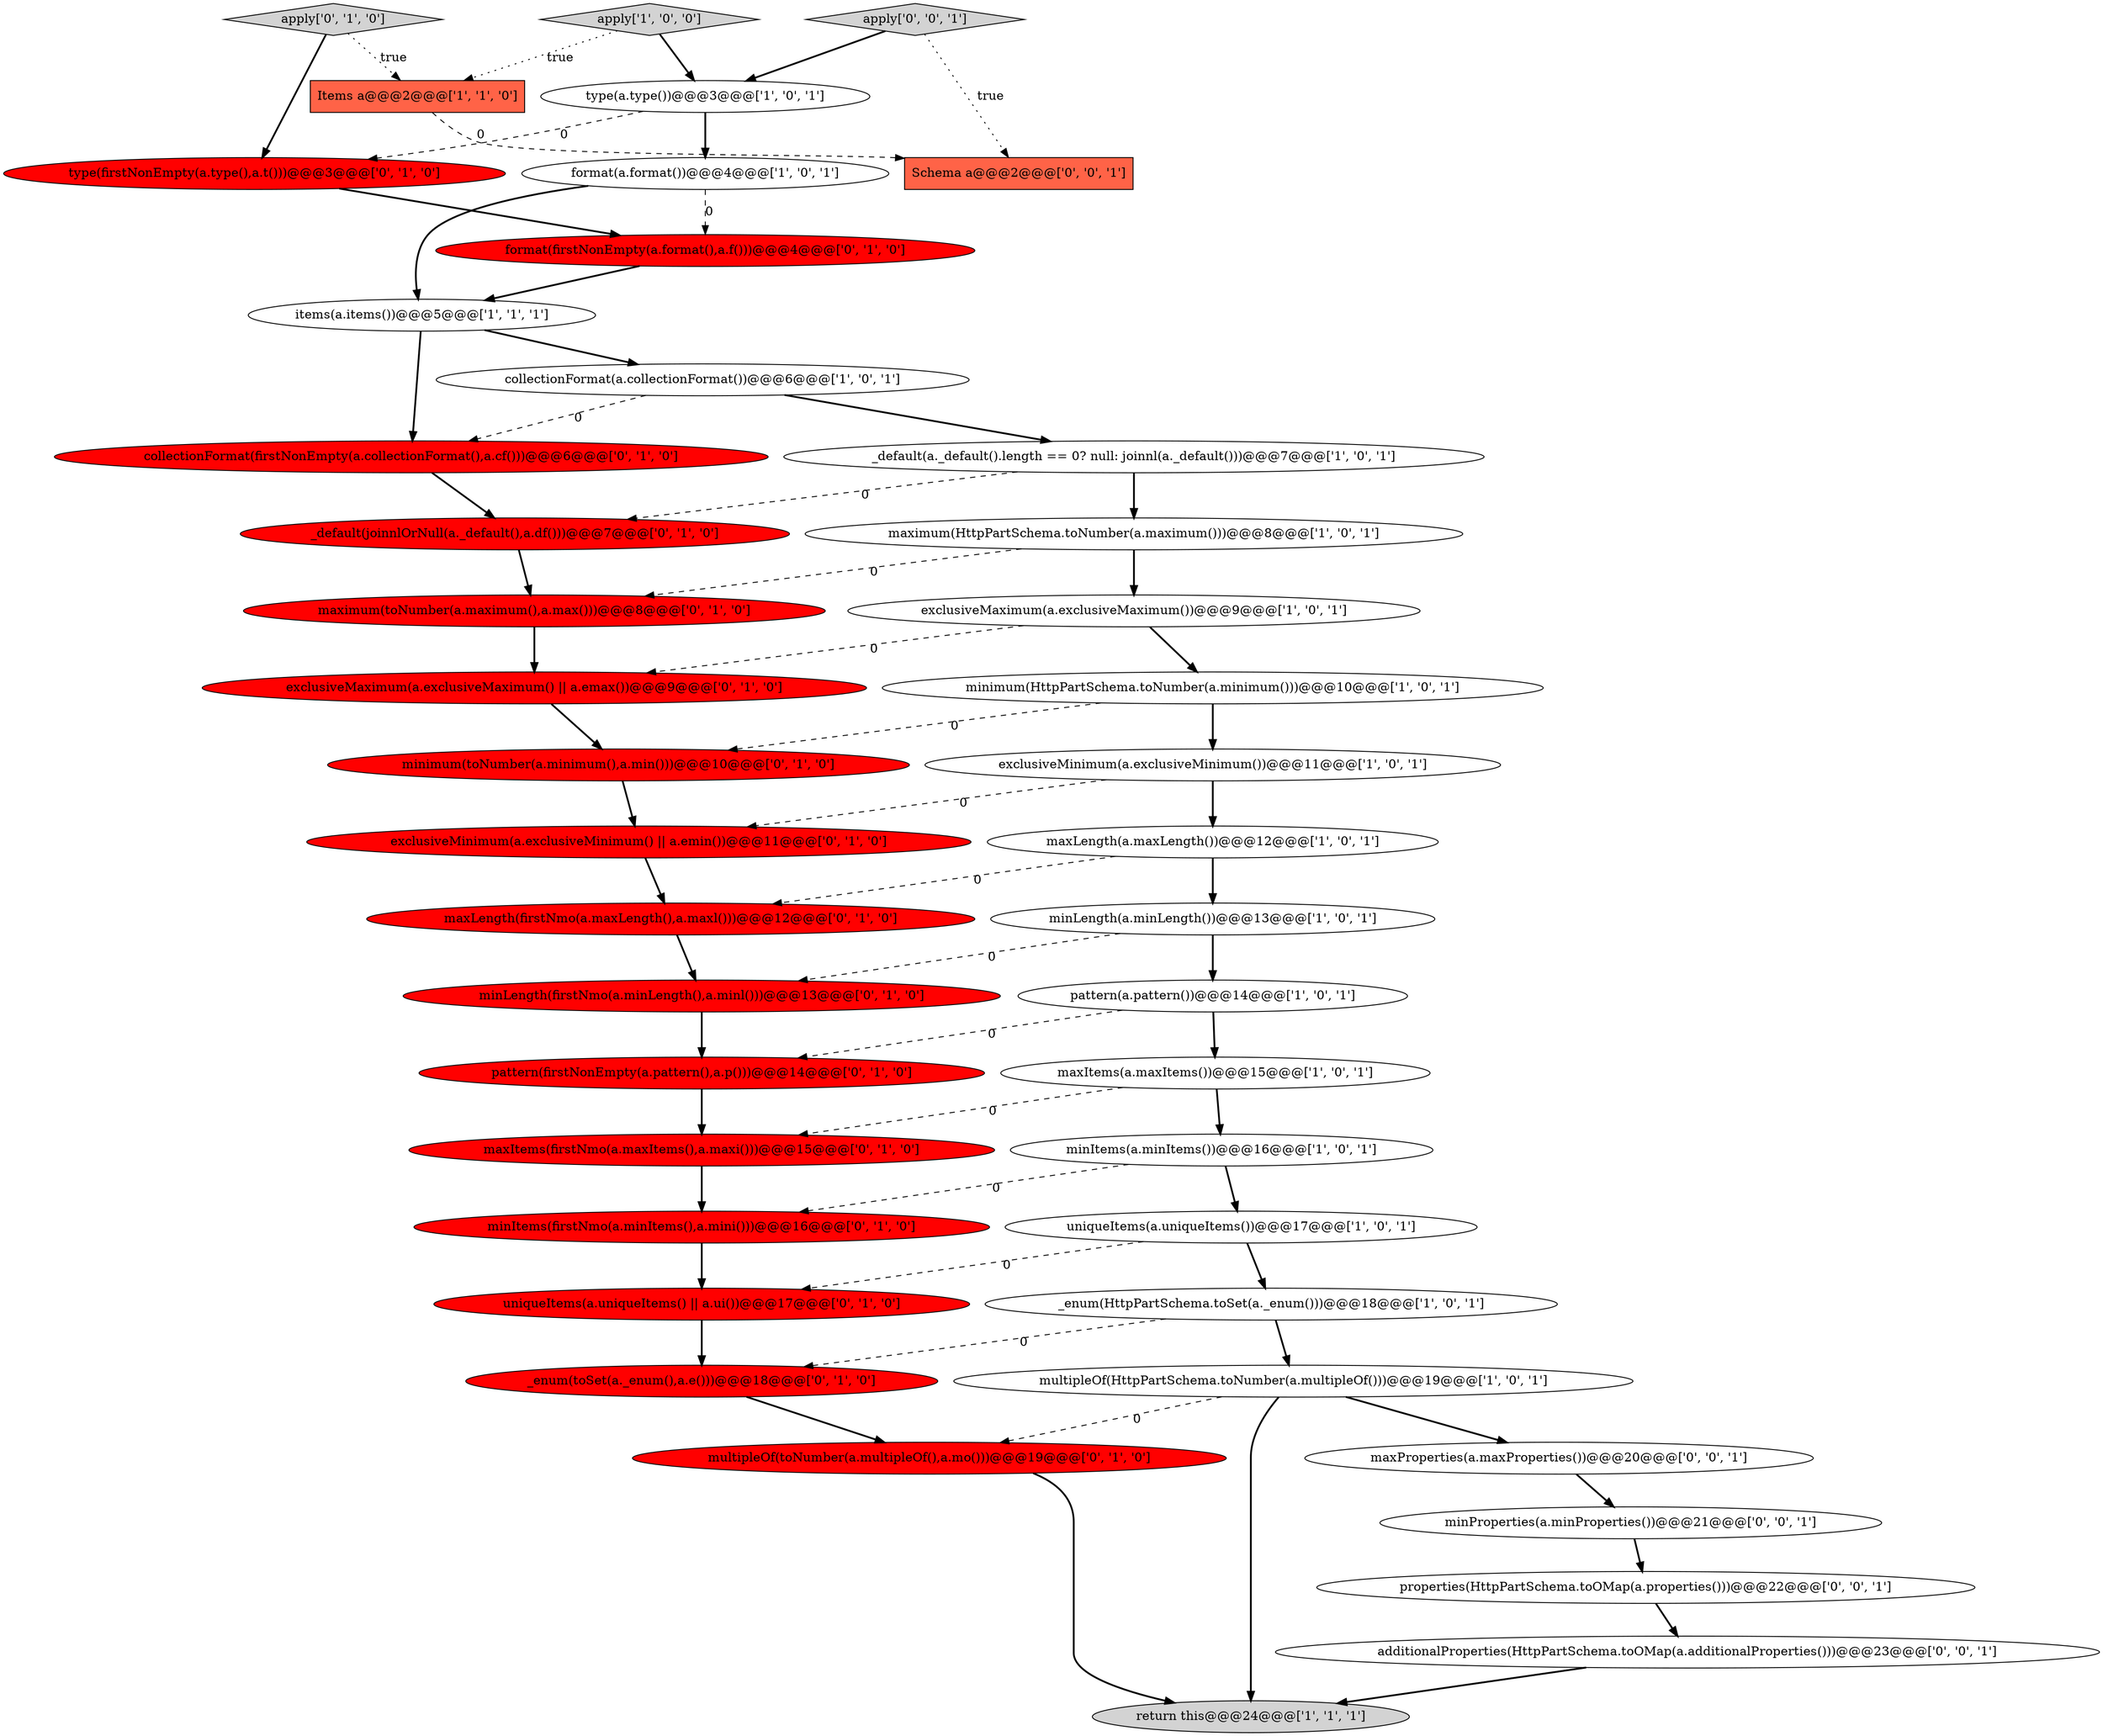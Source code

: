 digraph {
18 [style = filled, label = "pattern(a.pattern())@@@14@@@['1', '0', '1']", fillcolor = white, shape = ellipse image = "AAA0AAABBB1BBB"];
13 [style = filled, label = "return this@@@24@@@['1', '1', '1']", fillcolor = lightgray, shape = ellipse image = "AAA0AAABBB1BBB"];
28 [style = filled, label = "maxItems(firstNmo(a.maxItems(),a.maxi()))@@@15@@@['0', '1', '0']", fillcolor = red, shape = ellipse image = "AAA1AAABBB2BBB"];
30 [style = filled, label = "collectionFormat(firstNonEmpty(a.collectionFormat(),a.cf()))@@@6@@@['0', '1', '0']", fillcolor = red, shape = ellipse image = "AAA1AAABBB2BBB"];
16 [style = filled, label = "format(a.format())@@@4@@@['1', '0', '1']", fillcolor = white, shape = ellipse image = "AAA0AAABBB1BBB"];
6 [style = filled, label = "multipleOf(HttpPartSchema.toNumber(a.multipleOf()))@@@19@@@['1', '0', '1']", fillcolor = white, shape = ellipse image = "AAA0AAABBB1BBB"];
20 [style = filled, label = "multipleOf(toNumber(a.multipleOf(),a.mo()))@@@19@@@['0', '1', '0']", fillcolor = red, shape = ellipse image = "AAA1AAABBB2BBB"];
9 [style = filled, label = "minimum(HttpPartSchema.toNumber(a.minimum()))@@@10@@@['1', '0', '1']", fillcolor = white, shape = ellipse image = "AAA0AAABBB1BBB"];
24 [style = filled, label = "pattern(firstNonEmpty(a.pattern(),a.p()))@@@14@@@['0', '1', '0']", fillcolor = red, shape = ellipse image = "AAA1AAABBB2BBB"];
38 [style = filled, label = "additionalProperties(HttpPartSchema.toOMap(a.additionalProperties()))@@@23@@@['0', '0', '1']", fillcolor = white, shape = ellipse image = "AAA0AAABBB3BBB"];
7 [style = filled, label = "apply['1', '0', '0']", fillcolor = lightgray, shape = diamond image = "AAA0AAABBB1BBB"];
21 [style = filled, label = "maximum(toNumber(a.maximum(),a.max()))@@@8@@@['0', '1', '0']", fillcolor = red, shape = ellipse image = "AAA1AAABBB2BBB"];
39 [style = filled, label = "minProperties(a.minProperties())@@@21@@@['0', '0', '1']", fillcolor = white, shape = ellipse image = "AAA0AAABBB3BBB"];
34 [style = filled, label = "format(firstNonEmpty(a.format(),a.f()))@@@4@@@['0', '1', '0']", fillcolor = red, shape = ellipse image = "AAA1AAABBB2BBB"];
12 [style = filled, label = "collectionFormat(a.collectionFormat())@@@6@@@['1', '0', '1']", fillcolor = white, shape = ellipse image = "AAA0AAABBB1BBB"];
29 [style = filled, label = "_enum(toSet(a._enum(),a.e()))@@@18@@@['0', '1', '0']", fillcolor = red, shape = ellipse image = "AAA1AAABBB2BBB"];
11 [style = filled, label = "uniqueItems(a.uniqueItems())@@@17@@@['1', '0', '1']", fillcolor = white, shape = ellipse image = "AAA0AAABBB1BBB"];
1 [style = filled, label = "exclusiveMinimum(a.exclusiveMinimum())@@@11@@@['1', '0', '1']", fillcolor = white, shape = ellipse image = "AAA0AAABBB1BBB"];
15 [style = filled, label = "minLength(a.minLength())@@@13@@@['1', '0', '1']", fillcolor = white, shape = ellipse image = "AAA0AAABBB1BBB"];
25 [style = filled, label = "exclusiveMinimum(a.exclusiveMinimum() || a.emin())@@@11@@@['0', '1', '0']", fillcolor = red, shape = ellipse image = "AAA1AAABBB2BBB"];
37 [style = filled, label = "apply['0', '0', '1']", fillcolor = lightgray, shape = diamond image = "AAA0AAABBB3BBB"];
5 [style = filled, label = "_enum(HttpPartSchema.toSet(a._enum()))@@@18@@@['1', '0', '1']", fillcolor = white, shape = ellipse image = "AAA0AAABBB1BBB"];
42 [style = filled, label = "Schema a@@@2@@@['0', '0', '1']", fillcolor = tomato, shape = box image = "AAA0AAABBB3BBB"];
23 [style = filled, label = "minLength(firstNmo(a.minLength(),a.minl()))@@@13@@@['0', '1', '0']", fillcolor = red, shape = ellipse image = "AAA1AAABBB2BBB"];
4 [style = filled, label = "maximum(HttpPartSchema.toNumber(a.maximum()))@@@8@@@['1', '0', '1']", fillcolor = white, shape = ellipse image = "AAA0AAABBB1BBB"];
41 [style = filled, label = "maxProperties(a.maxProperties())@@@20@@@['0', '0', '1']", fillcolor = white, shape = ellipse image = "AAA0AAABBB3BBB"];
35 [style = filled, label = "minimum(toNumber(a.minimum(),a.min()))@@@10@@@['0', '1', '0']", fillcolor = red, shape = ellipse image = "AAA1AAABBB2BBB"];
3 [style = filled, label = "type(a.type())@@@3@@@['1', '0', '1']", fillcolor = white, shape = ellipse image = "AAA0AAABBB1BBB"];
8 [style = filled, label = "maxItems(a.maxItems())@@@15@@@['1', '0', '1']", fillcolor = white, shape = ellipse image = "AAA0AAABBB1BBB"];
40 [style = filled, label = "properties(HttpPartSchema.toOMap(a.properties()))@@@22@@@['0', '0', '1']", fillcolor = white, shape = ellipse image = "AAA0AAABBB3BBB"];
14 [style = filled, label = "_default(a._default().length == 0? null: joinnl(a._default()))@@@7@@@['1', '0', '1']", fillcolor = white, shape = ellipse image = "AAA0AAABBB1BBB"];
32 [style = filled, label = "exclusiveMaximum(a.exclusiveMaximum() || a.emax())@@@9@@@['0', '1', '0']", fillcolor = red, shape = ellipse image = "AAA1AAABBB2BBB"];
2 [style = filled, label = "Items a@@@2@@@['1', '1', '0']", fillcolor = tomato, shape = box image = "AAA0AAABBB1BBB"];
26 [style = filled, label = "minItems(firstNmo(a.minItems(),a.mini()))@@@16@@@['0', '1', '0']", fillcolor = red, shape = ellipse image = "AAA1AAABBB2BBB"];
22 [style = filled, label = "apply['0', '1', '0']", fillcolor = lightgray, shape = diamond image = "AAA0AAABBB2BBB"];
31 [style = filled, label = "maxLength(firstNmo(a.maxLength(),a.maxl()))@@@12@@@['0', '1', '0']", fillcolor = red, shape = ellipse image = "AAA1AAABBB2BBB"];
0 [style = filled, label = "exclusiveMaximum(a.exclusiveMaximum())@@@9@@@['1', '0', '1']", fillcolor = white, shape = ellipse image = "AAA0AAABBB1BBB"];
17 [style = filled, label = "minItems(a.minItems())@@@16@@@['1', '0', '1']", fillcolor = white, shape = ellipse image = "AAA0AAABBB1BBB"];
10 [style = filled, label = "maxLength(a.maxLength())@@@12@@@['1', '0', '1']", fillcolor = white, shape = ellipse image = "AAA0AAABBB1BBB"];
36 [style = filled, label = "uniqueItems(a.uniqueItems() || a.ui())@@@17@@@['0', '1', '0']", fillcolor = red, shape = ellipse image = "AAA1AAABBB2BBB"];
33 [style = filled, label = "type(firstNonEmpty(a.type(),a.t()))@@@3@@@['0', '1', '0']", fillcolor = red, shape = ellipse image = "AAA1AAABBB2BBB"];
27 [style = filled, label = "_default(joinnlOrNull(a._default(),a.df()))@@@7@@@['0', '1', '0']", fillcolor = red, shape = ellipse image = "AAA1AAABBB2BBB"];
19 [style = filled, label = "items(a.items())@@@5@@@['1', '1', '1']", fillcolor = white, shape = ellipse image = "AAA0AAABBB1BBB"];
2->42 [style = dashed, label="0"];
32->35 [style = bold, label=""];
24->28 [style = bold, label=""];
7->2 [style = dotted, label="true"];
0->9 [style = bold, label=""];
22->33 [style = bold, label=""];
15->23 [style = dashed, label="0"];
31->23 [style = bold, label=""];
20->13 [style = bold, label=""];
10->15 [style = bold, label=""];
34->19 [style = bold, label=""];
19->12 [style = bold, label=""];
6->20 [style = dashed, label="0"];
3->33 [style = dashed, label="0"];
36->29 [style = bold, label=""];
26->36 [style = bold, label=""];
0->32 [style = dashed, label="0"];
30->27 [style = bold, label=""];
10->31 [style = dashed, label="0"];
28->26 [style = bold, label=""];
5->29 [style = dashed, label="0"];
12->30 [style = dashed, label="0"];
3->16 [style = bold, label=""];
8->28 [style = dashed, label="0"];
16->19 [style = bold, label=""];
40->38 [style = bold, label=""];
4->21 [style = dashed, label="0"];
14->27 [style = dashed, label="0"];
15->18 [style = bold, label=""];
11->36 [style = dashed, label="0"];
17->11 [style = bold, label=""];
7->3 [style = bold, label=""];
4->0 [style = bold, label=""];
37->3 [style = bold, label=""];
25->31 [style = bold, label=""];
35->25 [style = bold, label=""];
22->2 [style = dotted, label="true"];
9->35 [style = dashed, label="0"];
8->17 [style = bold, label=""];
16->34 [style = dashed, label="0"];
11->5 [style = bold, label=""];
29->20 [style = bold, label=""];
23->24 [style = bold, label=""];
5->6 [style = bold, label=""];
39->40 [style = bold, label=""];
6->13 [style = bold, label=""];
21->32 [style = bold, label=""];
6->41 [style = bold, label=""];
12->14 [style = bold, label=""];
17->26 [style = dashed, label="0"];
18->8 [style = bold, label=""];
37->42 [style = dotted, label="true"];
41->39 [style = bold, label=""];
9->1 [style = bold, label=""];
1->25 [style = dashed, label="0"];
1->10 [style = bold, label=""];
27->21 [style = bold, label=""];
33->34 [style = bold, label=""];
38->13 [style = bold, label=""];
18->24 [style = dashed, label="0"];
14->4 [style = bold, label=""];
19->30 [style = bold, label=""];
}
